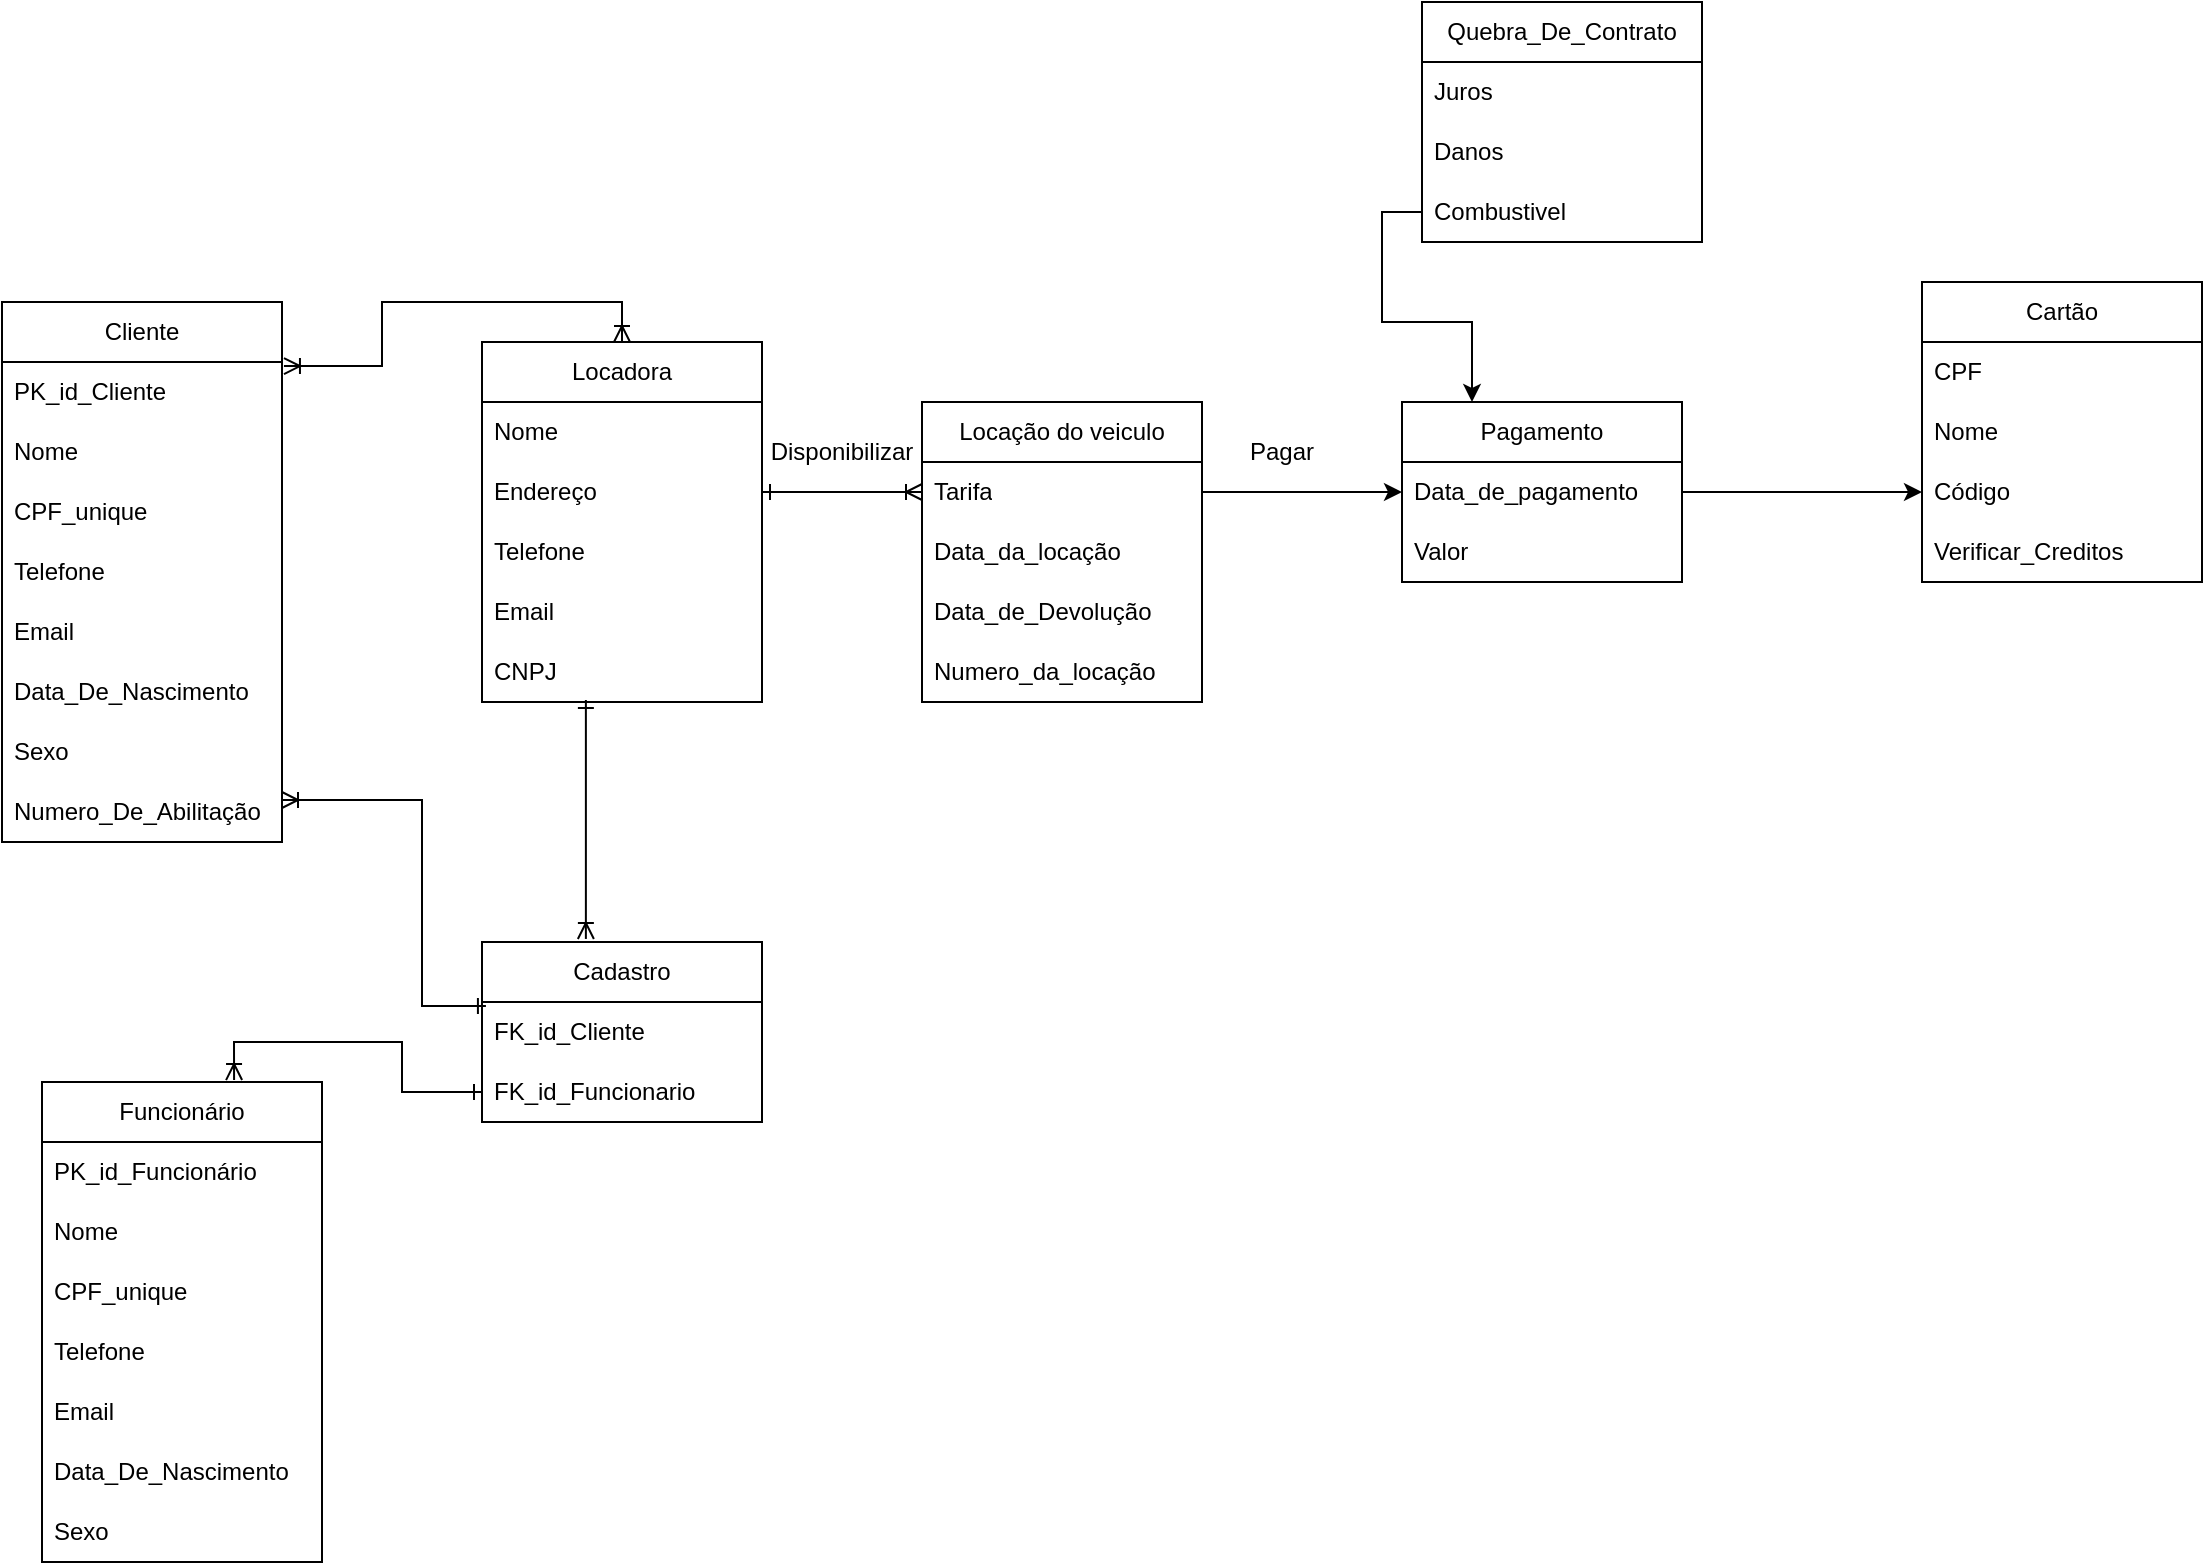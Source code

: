 <mxfile version="23.1.7" type="github">
  <diagram name="Página-1" id="-zwmu9AmXeO0eC-2ghss">
    <mxGraphModel dx="1434" dy="1949" grid="1" gridSize="10" guides="1" tooltips="1" connect="1" arrows="1" fold="1" page="1" pageScale="1" pageWidth="827" pageHeight="1169" math="0" shadow="0">
      <root>
        <mxCell id="0" />
        <mxCell id="1" parent="0" />
        <mxCell id="XTqYAZaex5O8AX5dt9Om-7" value="Cliente" style="swimlane;fontStyle=0;childLayout=stackLayout;horizontal=1;startSize=30;horizontalStack=0;resizeParent=1;resizeParentMax=0;resizeLast=0;collapsible=1;marginBottom=0;whiteSpace=wrap;html=1;" parent="1" vertex="1">
          <mxGeometry x="260" y="-120" width="140" height="270" as="geometry" />
        </mxCell>
        <mxCell id="XTqYAZaex5O8AX5dt9Om-9" value="PK_id_Cliente" style="text;strokeColor=none;fillColor=none;align=left;verticalAlign=middle;spacingLeft=4;spacingRight=4;overflow=hidden;points=[[0,0.5],[1,0.5]];portConstraint=eastwest;rotatable=0;whiteSpace=wrap;html=1;" parent="XTqYAZaex5O8AX5dt9Om-7" vertex="1">
          <mxGeometry y="30" width="140" height="30" as="geometry" />
        </mxCell>
        <mxCell id="taYVCK9qIJ_HJ_ssxIY1-9" value="Nome" style="text;strokeColor=none;fillColor=none;align=left;verticalAlign=middle;spacingLeft=4;spacingRight=4;overflow=hidden;points=[[0,0.5],[1,0.5]];portConstraint=eastwest;rotatable=0;whiteSpace=wrap;html=1;" vertex="1" parent="XTqYAZaex5O8AX5dt9Om-7">
          <mxGeometry y="60" width="140" height="30" as="geometry" />
        </mxCell>
        <mxCell id="taYVCK9qIJ_HJ_ssxIY1-12" value="CPF_unique" style="text;strokeColor=none;fillColor=none;align=left;verticalAlign=middle;spacingLeft=4;spacingRight=4;overflow=hidden;points=[[0,0.5],[1,0.5]];portConstraint=eastwest;rotatable=0;whiteSpace=wrap;html=1;" vertex="1" parent="XTqYAZaex5O8AX5dt9Om-7">
          <mxGeometry y="90" width="140" height="30" as="geometry" />
        </mxCell>
        <mxCell id="taYVCK9qIJ_HJ_ssxIY1-13" value="Telefone" style="text;strokeColor=none;fillColor=none;align=left;verticalAlign=middle;spacingLeft=4;spacingRight=4;overflow=hidden;points=[[0,0.5],[1,0.5]];portConstraint=eastwest;rotatable=0;whiteSpace=wrap;html=1;" vertex="1" parent="XTqYAZaex5O8AX5dt9Om-7">
          <mxGeometry y="120" width="140" height="30" as="geometry" />
        </mxCell>
        <mxCell id="taYVCK9qIJ_HJ_ssxIY1-14" value="Email" style="text;strokeColor=none;fillColor=none;align=left;verticalAlign=middle;spacingLeft=4;spacingRight=4;overflow=hidden;points=[[0,0.5],[1,0.5]];portConstraint=eastwest;rotatable=0;whiteSpace=wrap;html=1;" vertex="1" parent="XTqYAZaex5O8AX5dt9Om-7">
          <mxGeometry y="150" width="140" height="30" as="geometry" />
        </mxCell>
        <mxCell id="taYVCK9qIJ_HJ_ssxIY1-15" value="Data_De_Nascimento" style="text;strokeColor=none;fillColor=none;align=left;verticalAlign=middle;spacingLeft=4;spacingRight=4;overflow=hidden;points=[[0,0.5],[1,0.5]];portConstraint=eastwest;rotatable=0;whiteSpace=wrap;html=1;" vertex="1" parent="XTqYAZaex5O8AX5dt9Om-7">
          <mxGeometry y="180" width="140" height="30" as="geometry" />
        </mxCell>
        <mxCell id="taYVCK9qIJ_HJ_ssxIY1-16" value="Sexo" style="text;strokeColor=none;fillColor=none;align=left;verticalAlign=middle;spacingLeft=4;spacingRight=4;overflow=hidden;points=[[0,0.5],[1,0.5]];portConstraint=eastwest;rotatable=0;whiteSpace=wrap;html=1;" vertex="1" parent="XTqYAZaex5O8AX5dt9Om-7">
          <mxGeometry y="210" width="140" height="30" as="geometry" />
        </mxCell>
        <mxCell id="taYVCK9qIJ_HJ_ssxIY1-17" value="Numero_De_Abilitação" style="text;strokeColor=none;fillColor=none;align=left;verticalAlign=middle;spacingLeft=4;spacingRight=4;overflow=hidden;points=[[0,0.5],[1,0.5]];portConstraint=eastwest;rotatable=0;whiteSpace=wrap;html=1;" vertex="1" parent="XTqYAZaex5O8AX5dt9Om-7">
          <mxGeometry y="240" width="140" height="30" as="geometry" />
        </mxCell>
        <mxCell id="taYVCK9qIJ_HJ_ssxIY1-59" style="edgeStyle=orthogonalEdgeStyle;rounded=0;orthogonalLoop=1;jettySize=auto;html=1;exitX=0.686;exitY=-0.004;exitDx=0;exitDy=0;entryX=0;entryY=0.5;entryDx=0;entryDy=0;startArrow=ERoneToMany;startFill=0;endArrow=ERone;endFill=0;exitPerimeter=0;" edge="1" parent="1" source="XTqYAZaex5O8AX5dt9Om-13" target="taYVCK9qIJ_HJ_ssxIY1-54">
          <mxGeometry relative="1" as="geometry">
            <Array as="points">
              <mxPoint x="376" y="250" />
              <mxPoint x="460" y="250" />
              <mxPoint x="460" y="275" />
            </Array>
          </mxGeometry>
        </mxCell>
        <mxCell id="XTqYAZaex5O8AX5dt9Om-13" value="Funcionário" style="swimlane;fontStyle=0;childLayout=stackLayout;horizontal=1;startSize=30;horizontalStack=0;resizeParent=1;resizeParentMax=0;resizeLast=0;collapsible=1;marginBottom=0;whiteSpace=wrap;html=1;" parent="1" vertex="1">
          <mxGeometry x="280" y="270" width="140" height="240" as="geometry" />
        </mxCell>
        <mxCell id="XTqYAZaex5O8AX5dt9Om-14" value="PK_id_Funcionário" style="text;strokeColor=none;fillColor=none;align=left;verticalAlign=middle;spacingLeft=4;spacingRight=4;overflow=hidden;points=[[0,0.5],[1,0.5]];portConstraint=eastwest;rotatable=0;whiteSpace=wrap;html=1;" parent="XTqYAZaex5O8AX5dt9Om-13" vertex="1">
          <mxGeometry y="30" width="140" height="30" as="geometry" />
        </mxCell>
        <mxCell id="XTqYAZaex5O8AX5dt9Om-16" value="Nome" style="text;strokeColor=none;fillColor=none;align=left;verticalAlign=middle;spacingLeft=4;spacingRight=4;overflow=hidden;points=[[0,0.5],[1,0.5]];portConstraint=eastwest;rotatable=0;whiteSpace=wrap;html=1;" parent="XTqYAZaex5O8AX5dt9Om-13" vertex="1">
          <mxGeometry y="60" width="140" height="30" as="geometry" />
        </mxCell>
        <mxCell id="taYVCK9qIJ_HJ_ssxIY1-36" value="CPF_unique" style="text;strokeColor=none;fillColor=none;align=left;verticalAlign=middle;spacingLeft=4;spacingRight=4;overflow=hidden;points=[[0,0.5],[1,0.5]];portConstraint=eastwest;rotatable=0;whiteSpace=wrap;html=1;" vertex="1" parent="XTqYAZaex5O8AX5dt9Om-13">
          <mxGeometry y="90" width="140" height="30" as="geometry" />
        </mxCell>
        <mxCell id="taYVCK9qIJ_HJ_ssxIY1-39" value="Telefone" style="text;strokeColor=none;fillColor=none;align=left;verticalAlign=middle;spacingLeft=4;spacingRight=4;overflow=hidden;points=[[0,0.5],[1,0.5]];portConstraint=eastwest;rotatable=0;whiteSpace=wrap;html=1;" vertex="1" parent="XTqYAZaex5O8AX5dt9Om-13">
          <mxGeometry y="120" width="140" height="30" as="geometry" />
        </mxCell>
        <mxCell id="taYVCK9qIJ_HJ_ssxIY1-40" value="Email" style="text;strokeColor=none;fillColor=none;align=left;verticalAlign=middle;spacingLeft=4;spacingRight=4;overflow=hidden;points=[[0,0.5],[1,0.5]];portConstraint=eastwest;rotatable=0;whiteSpace=wrap;html=1;" vertex="1" parent="XTqYAZaex5O8AX5dt9Om-13">
          <mxGeometry y="150" width="140" height="30" as="geometry" />
        </mxCell>
        <mxCell id="taYVCK9qIJ_HJ_ssxIY1-41" value="Data_De_Nascimento" style="text;strokeColor=none;fillColor=none;align=left;verticalAlign=middle;spacingLeft=4;spacingRight=4;overflow=hidden;points=[[0,0.5],[1,0.5]];portConstraint=eastwest;rotatable=0;whiteSpace=wrap;html=1;" vertex="1" parent="XTqYAZaex5O8AX5dt9Om-13">
          <mxGeometry y="180" width="140" height="30" as="geometry" />
        </mxCell>
        <mxCell id="taYVCK9qIJ_HJ_ssxIY1-42" value="Sexo" style="text;strokeColor=none;fillColor=none;align=left;verticalAlign=middle;spacingLeft=4;spacingRight=4;overflow=hidden;points=[[0,0.5],[1,0.5]];portConstraint=eastwest;rotatable=0;whiteSpace=wrap;html=1;" vertex="1" parent="XTqYAZaex5O8AX5dt9Om-13">
          <mxGeometry y="210" width="140" height="30" as="geometry" />
        </mxCell>
        <mxCell id="XTqYAZaex5O8AX5dt9Om-18" value="Locação do veiculo" style="swimlane;fontStyle=0;childLayout=stackLayout;horizontal=1;startSize=30;horizontalStack=0;resizeParent=1;resizeParentMax=0;resizeLast=0;collapsible=1;marginBottom=0;whiteSpace=wrap;html=1;" parent="1" vertex="1">
          <mxGeometry x="720" y="-70" width="140" height="150" as="geometry" />
        </mxCell>
        <mxCell id="XTqYAZaex5O8AX5dt9Om-19" value="Tarifa" style="text;strokeColor=none;fillColor=none;align=left;verticalAlign=middle;spacingLeft=4;spacingRight=4;overflow=hidden;points=[[0,0.5],[1,0.5]];portConstraint=eastwest;rotatable=0;whiteSpace=wrap;html=1;" parent="XTqYAZaex5O8AX5dt9Om-18" vertex="1">
          <mxGeometry y="30" width="140" height="30" as="geometry" />
        </mxCell>
        <mxCell id="XTqYAZaex5O8AX5dt9Om-20" value="Data_da_locação" style="text;strokeColor=none;fillColor=none;align=left;verticalAlign=middle;spacingLeft=4;spacingRight=4;overflow=hidden;points=[[0,0.5],[1,0.5]];portConstraint=eastwest;rotatable=0;whiteSpace=wrap;html=1;" parent="XTqYAZaex5O8AX5dt9Om-18" vertex="1">
          <mxGeometry y="60" width="140" height="30" as="geometry" />
        </mxCell>
        <mxCell id="XTqYAZaex5O8AX5dt9Om-21" value="Data_de_Devolução" style="text;strokeColor=none;fillColor=none;align=left;verticalAlign=middle;spacingLeft=4;spacingRight=4;overflow=hidden;points=[[0,0.5],[1,0.5]];portConstraint=eastwest;rotatable=0;whiteSpace=wrap;html=1;" parent="XTqYAZaex5O8AX5dt9Om-18" vertex="1">
          <mxGeometry y="90" width="140" height="30" as="geometry" />
        </mxCell>
        <mxCell id="taYVCK9qIJ_HJ_ssxIY1-18" value="Numero_da_locação" style="text;strokeColor=none;fillColor=none;align=left;verticalAlign=middle;spacingLeft=4;spacingRight=4;overflow=hidden;points=[[0,0.5],[1,0.5]];portConstraint=eastwest;rotatable=0;whiteSpace=wrap;html=1;" vertex="1" parent="XTqYAZaex5O8AX5dt9Om-18">
          <mxGeometry y="120" width="140" height="30" as="geometry" />
        </mxCell>
        <mxCell id="taYVCK9qIJ_HJ_ssxIY1-1" value="Locadora" style="swimlane;fontStyle=0;childLayout=stackLayout;horizontal=1;startSize=30;horizontalStack=0;resizeParent=1;resizeParentMax=0;resizeLast=0;collapsible=1;marginBottom=0;whiteSpace=wrap;html=1;" vertex="1" parent="1">
          <mxGeometry x="500" y="-100" width="140" height="180" as="geometry" />
        </mxCell>
        <mxCell id="taYVCK9qIJ_HJ_ssxIY1-2" value="Nome" style="text;strokeColor=none;fillColor=none;align=left;verticalAlign=middle;spacingLeft=4;spacingRight=4;overflow=hidden;points=[[0,0.5],[1,0.5]];portConstraint=eastwest;rotatable=0;whiteSpace=wrap;html=1;" vertex="1" parent="taYVCK9qIJ_HJ_ssxIY1-1">
          <mxGeometry y="30" width="140" height="30" as="geometry" />
        </mxCell>
        <mxCell id="taYVCK9qIJ_HJ_ssxIY1-3" value="Endereço" style="text;strokeColor=none;fillColor=none;align=left;verticalAlign=middle;spacingLeft=4;spacingRight=4;overflow=hidden;points=[[0,0.5],[1,0.5]];portConstraint=eastwest;rotatable=0;whiteSpace=wrap;html=1;" vertex="1" parent="taYVCK9qIJ_HJ_ssxIY1-1">
          <mxGeometry y="60" width="140" height="30" as="geometry" />
        </mxCell>
        <mxCell id="taYVCK9qIJ_HJ_ssxIY1-4" value="Telefone" style="text;strokeColor=none;fillColor=none;align=left;verticalAlign=middle;spacingLeft=4;spacingRight=4;overflow=hidden;points=[[0,0.5],[1,0.5]];portConstraint=eastwest;rotatable=0;whiteSpace=wrap;html=1;" vertex="1" parent="taYVCK9qIJ_HJ_ssxIY1-1">
          <mxGeometry y="90" width="140" height="30" as="geometry" />
        </mxCell>
        <mxCell id="taYVCK9qIJ_HJ_ssxIY1-6" value="Email" style="text;strokeColor=none;fillColor=none;align=left;verticalAlign=middle;spacingLeft=4;spacingRight=4;overflow=hidden;points=[[0,0.5],[1,0.5]];portConstraint=eastwest;rotatable=0;whiteSpace=wrap;html=1;" vertex="1" parent="taYVCK9qIJ_HJ_ssxIY1-1">
          <mxGeometry y="120" width="140" height="30" as="geometry" />
        </mxCell>
        <mxCell id="taYVCK9qIJ_HJ_ssxIY1-7" value="CNPJ" style="text;strokeColor=none;fillColor=none;align=left;verticalAlign=middle;spacingLeft=4;spacingRight=4;overflow=hidden;points=[[0,0.5],[1,0.5]];portConstraint=eastwest;rotatable=0;whiteSpace=wrap;html=1;" vertex="1" parent="taYVCK9qIJ_HJ_ssxIY1-1">
          <mxGeometry y="150" width="140" height="30" as="geometry" />
        </mxCell>
        <mxCell id="taYVCK9qIJ_HJ_ssxIY1-8" style="edgeStyle=orthogonalEdgeStyle;rounded=0;orthogonalLoop=1;jettySize=auto;html=1;exitX=0.5;exitY=0;exitDx=0;exitDy=0;entryX=1.007;entryY=0.067;entryDx=0;entryDy=0;entryPerimeter=0;startArrow=ERoneToMany;startFill=0;endArrow=ERoneToMany;endFill=0;" edge="1" parent="1" source="taYVCK9qIJ_HJ_ssxIY1-1" target="XTqYAZaex5O8AX5dt9Om-9">
          <mxGeometry relative="1" as="geometry" />
        </mxCell>
        <mxCell id="taYVCK9qIJ_HJ_ssxIY1-19" value="Pagamento" style="swimlane;fontStyle=0;childLayout=stackLayout;horizontal=1;startSize=30;horizontalStack=0;resizeParent=1;resizeParentMax=0;resizeLast=0;collapsible=1;marginBottom=0;whiteSpace=wrap;html=1;" vertex="1" parent="1">
          <mxGeometry x="960" y="-70" width="140" height="90" as="geometry" />
        </mxCell>
        <mxCell id="taYVCK9qIJ_HJ_ssxIY1-20" value="Data_de_pagamento" style="text;strokeColor=none;fillColor=none;align=left;verticalAlign=middle;spacingLeft=4;spacingRight=4;overflow=hidden;points=[[0,0.5],[1,0.5]];portConstraint=eastwest;rotatable=0;whiteSpace=wrap;html=1;" vertex="1" parent="taYVCK9qIJ_HJ_ssxIY1-19">
          <mxGeometry y="30" width="140" height="30" as="geometry" />
        </mxCell>
        <mxCell id="taYVCK9qIJ_HJ_ssxIY1-21" value="Valor" style="text;strokeColor=none;fillColor=none;align=left;verticalAlign=middle;spacingLeft=4;spacingRight=4;overflow=hidden;points=[[0,0.5],[1,0.5]];portConstraint=eastwest;rotatable=0;whiteSpace=wrap;html=1;" vertex="1" parent="taYVCK9qIJ_HJ_ssxIY1-19">
          <mxGeometry y="60" width="140" height="30" as="geometry" />
        </mxCell>
        <mxCell id="taYVCK9qIJ_HJ_ssxIY1-23" style="edgeStyle=orthogonalEdgeStyle;rounded=0;orthogonalLoop=1;jettySize=auto;html=1;exitX=1;exitY=0.5;exitDx=0;exitDy=0;entryX=0;entryY=0.5;entryDx=0;entryDy=0;" edge="1" parent="1" source="XTqYAZaex5O8AX5dt9Om-19" target="taYVCK9qIJ_HJ_ssxIY1-20">
          <mxGeometry relative="1" as="geometry" />
        </mxCell>
        <mxCell id="taYVCK9qIJ_HJ_ssxIY1-24" value="Pagar" style="text;html=1;align=center;verticalAlign=middle;whiteSpace=wrap;rounded=0;" vertex="1" parent="1">
          <mxGeometry x="870" y="-60" width="60" height="30" as="geometry" />
        </mxCell>
        <mxCell id="taYVCK9qIJ_HJ_ssxIY1-25" value="Cartão" style="swimlane;fontStyle=0;childLayout=stackLayout;horizontal=1;startSize=30;horizontalStack=0;resizeParent=1;resizeParentMax=0;resizeLast=0;collapsible=1;marginBottom=0;whiteSpace=wrap;html=1;" vertex="1" parent="1">
          <mxGeometry x="1220" y="-130" width="140" height="150" as="geometry" />
        </mxCell>
        <mxCell id="taYVCK9qIJ_HJ_ssxIY1-26" value="CPF" style="text;strokeColor=none;fillColor=none;align=left;verticalAlign=middle;spacingLeft=4;spacingRight=4;overflow=hidden;points=[[0,0.5],[1,0.5]];portConstraint=eastwest;rotatable=0;whiteSpace=wrap;html=1;" vertex="1" parent="taYVCK9qIJ_HJ_ssxIY1-25">
          <mxGeometry y="30" width="140" height="30" as="geometry" />
        </mxCell>
        <mxCell id="taYVCK9qIJ_HJ_ssxIY1-27" value="Nome" style="text;strokeColor=none;fillColor=none;align=left;verticalAlign=middle;spacingLeft=4;spacingRight=4;overflow=hidden;points=[[0,0.5],[1,0.5]];portConstraint=eastwest;rotatable=0;whiteSpace=wrap;html=1;" vertex="1" parent="taYVCK9qIJ_HJ_ssxIY1-25">
          <mxGeometry y="60" width="140" height="30" as="geometry" />
        </mxCell>
        <mxCell id="taYVCK9qIJ_HJ_ssxIY1-28" value="Código" style="text;strokeColor=none;fillColor=none;align=left;verticalAlign=middle;spacingLeft=4;spacingRight=4;overflow=hidden;points=[[0,0.5],[1,0.5]];portConstraint=eastwest;rotatable=0;whiteSpace=wrap;html=1;" vertex="1" parent="taYVCK9qIJ_HJ_ssxIY1-25">
          <mxGeometry y="90" width="140" height="30" as="geometry" />
        </mxCell>
        <mxCell id="taYVCK9qIJ_HJ_ssxIY1-75" value="Verificar_Creditos" style="text;strokeColor=none;fillColor=none;align=left;verticalAlign=middle;spacingLeft=4;spacingRight=4;overflow=hidden;points=[[0,0.5],[1,0.5]];portConstraint=eastwest;rotatable=0;whiteSpace=wrap;html=1;" vertex="1" parent="taYVCK9qIJ_HJ_ssxIY1-25">
          <mxGeometry y="120" width="140" height="30" as="geometry" />
        </mxCell>
        <mxCell id="taYVCK9qIJ_HJ_ssxIY1-35" style="edgeStyle=orthogonalEdgeStyle;rounded=0;orthogonalLoop=1;jettySize=auto;html=1;exitX=1;exitY=0.5;exitDx=0;exitDy=0;entryX=0;entryY=0.5;entryDx=0;entryDy=0;" edge="1" parent="1" source="taYVCK9qIJ_HJ_ssxIY1-20" target="taYVCK9qIJ_HJ_ssxIY1-28">
          <mxGeometry relative="1" as="geometry" />
        </mxCell>
        <mxCell id="taYVCK9qIJ_HJ_ssxIY1-52" value="Cadastro" style="swimlane;fontStyle=0;childLayout=stackLayout;horizontal=1;startSize=30;horizontalStack=0;resizeParent=1;resizeParentMax=0;resizeLast=0;collapsible=1;marginBottom=0;whiteSpace=wrap;html=1;" vertex="1" parent="1">
          <mxGeometry x="500" y="200" width="140" height="90" as="geometry">
            <mxRectangle x="700" y="140" width="90" height="30" as="alternateBounds" />
          </mxGeometry>
        </mxCell>
        <mxCell id="taYVCK9qIJ_HJ_ssxIY1-53" value="FK_id_Cliente" style="text;strokeColor=none;fillColor=none;align=left;verticalAlign=middle;spacingLeft=4;spacingRight=4;overflow=hidden;points=[[0,0.5],[1,0.5]];portConstraint=eastwest;rotatable=0;whiteSpace=wrap;html=1;" vertex="1" parent="taYVCK9qIJ_HJ_ssxIY1-52">
          <mxGeometry y="30" width="140" height="30" as="geometry" />
        </mxCell>
        <mxCell id="taYVCK9qIJ_HJ_ssxIY1-54" value="FK_id_Funcionario" style="text;strokeColor=none;fillColor=none;align=left;verticalAlign=middle;spacingLeft=4;spacingRight=4;overflow=hidden;points=[[0,0.5],[1,0.5]];portConstraint=eastwest;rotatable=0;whiteSpace=wrap;html=1;" vertex="1" parent="taYVCK9qIJ_HJ_ssxIY1-52">
          <mxGeometry y="60" width="140" height="30" as="geometry" />
        </mxCell>
        <mxCell id="taYVCK9qIJ_HJ_ssxIY1-58" style="edgeStyle=orthogonalEdgeStyle;rounded=0;orthogonalLoop=1;jettySize=auto;html=1;entryX=0.371;entryY=-0.017;entryDx=0;entryDy=0;entryPerimeter=0;endArrow=ERoneToMany;endFill=0;startArrow=ERone;startFill=0;exitX=0.371;exitY=0.967;exitDx=0;exitDy=0;exitPerimeter=0;" edge="1" parent="1" source="taYVCK9qIJ_HJ_ssxIY1-7" target="taYVCK9qIJ_HJ_ssxIY1-52">
          <mxGeometry relative="1" as="geometry" />
        </mxCell>
        <mxCell id="taYVCK9qIJ_HJ_ssxIY1-60" style="edgeStyle=orthogonalEdgeStyle;rounded=0;orthogonalLoop=1;jettySize=auto;html=1;exitX=1;exitY=0.3;exitDx=0;exitDy=0;entryX=0.014;entryY=0.067;entryDx=0;entryDy=0;entryPerimeter=0;exitPerimeter=0;endArrow=ERone;endFill=0;startArrow=ERoneToMany;startFill=0;" edge="1" parent="1" source="taYVCK9qIJ_HJ_ssxIY1-17" target="taYVCK9qIJ_HJ_ssxIY1-53">
          <mxGeometry relative="1" as="geometry">
            <Array as="points">
              <mxPoint x="470" y="129" />
              <mxPoint x="470" y="232" />
            </Array>
          </mxGeometry>
        </mxCell>
        <mxCell id="taYVCK9qIJ_HJ_ssxIY1-62" style="edgeStyle=orthogonalEdgeStyle;rounded=0;orthogonalLoop=1;jettySize=auto;html=1;exitX=0;exitY=0.5;exitDx=0;exitDy=0;entryX=1;entryY=0.5;entryDx=0;entryDy=0;endArrow=ERone;endFill=0;startArrow=ERoneToMany;startFill=0;" edge="1" parent="1" source="XTqYAZaex5O8AX5dt9Om-19" target="taYVCK9qIJ_HJ_ssxIY1-3">
          <mxGeometry relative="1" as="geometry" />
        </mxCell>
        <mxCell id="taYVCK9qIJ_HJ_ssxIY1-69" value="Quebra_De_Contrato" style="swimlane;fontStyle=0;childLayout=stackLayout;horizontal=1;startSize=30;horizontalStack=0;resizeParent=1;resizeParentMax=0;resizeLast=0;collapsible=1;marginBottom=0;whiteSpace=wrap;html=1;" vertex="1" parent="1">
          <mxGeometry x="970" y="-270" width="140" height="120" as="geometry" />
        </mxCell>
        <mxCell id="taYVCK9qIJ_HJ_ssxIY1-70" value="Juros" style="text;strokeColor=none;fillColor=none;align=left;verticalAlign=middle;spacingLeft=4;spacingRight=4;overflow=hidden;points=[[0,0.5],[1,0.5]];portConstraint=eastwest;rotatable=0;whiteSpace=wrap;html=1;" vertex="1" parent="taYVCK9qIJ_HJ_ssxIY1-69">
          <mxGeometry y="30" width="140" height="30" as="geometry" />
        </mxCell>
        <mxCell id="taYVCK9qIJ_HJ_ssxIY1-74" value="Danos" style="text;strokeColor=none;fillColor=none;align=left;verticalAlign=middle;spacingLeft=4;spacingRight=4;overflow=hidden;points=[[0,0.5],[1,0.5]];portConstraint=eastwest;rotatable=0;whiteSpace=wrap;html=1;" vertex="1" parent="taYVCK9qIJ_HJ_ssxIY1-69">
          <mxGeometry y="60" width="140" height="30" as="geometry" />
        </mxCell>
        <mxCell id="taYVCK9qIJ_HJ_ssxIY1-76" value="Combustivel" style="text;strokeColor=none;fillColor=none;align=left;verticalAlign=middle;spacingLeft=4;spacingRight=4;overflow=hidden;points=[[0,0.5],[1,0.5]];portConstraint=eastwest;rotatable=0;whiteSpace=wrap;html=1;" vertex="1" parent="taYVCK9qIJ_HJ_ssxIY1-69">
          <mxGeometry y="90" width="140" height="30" as="geometry" />
        </mxCell>
        <mxCell id="taYVCK9qIJ_HJ_ssxIY1-77" style="edgeStyle=orthogonalEdgeStyle;rounded=0;orthogonalLoop=1;jettySize=auto;html=1;exitX=0;exitY=0.5;exitDx=0;exitDy=0;entryX=0.25;entryY=0;entryDx=0;entryDy=0;" edge="1" parent="1" source="taYVCK9qIJ_HJ_ssxIY1-76" target="taYVCK9qIJ_HJ_ssxIY1-19">
          <mxGeometry relative="1" as="geometry" />
        </mxCell>
        <mxCell id="taYVCK9qIJ_HJ_ssxIY1-79" value="Disponibilizar" style="text;html=1;align=center;verticalAlign=middle;whiteSpace=wrap;rounded=0;" vertex="1" parent="1">
          <mxGeometry x="650" y="-60" width="60" height="30" as="geometry" />
        </mxCell>
      </root>
    </mxGraphModel>
  </diagram>
</mxfile>
